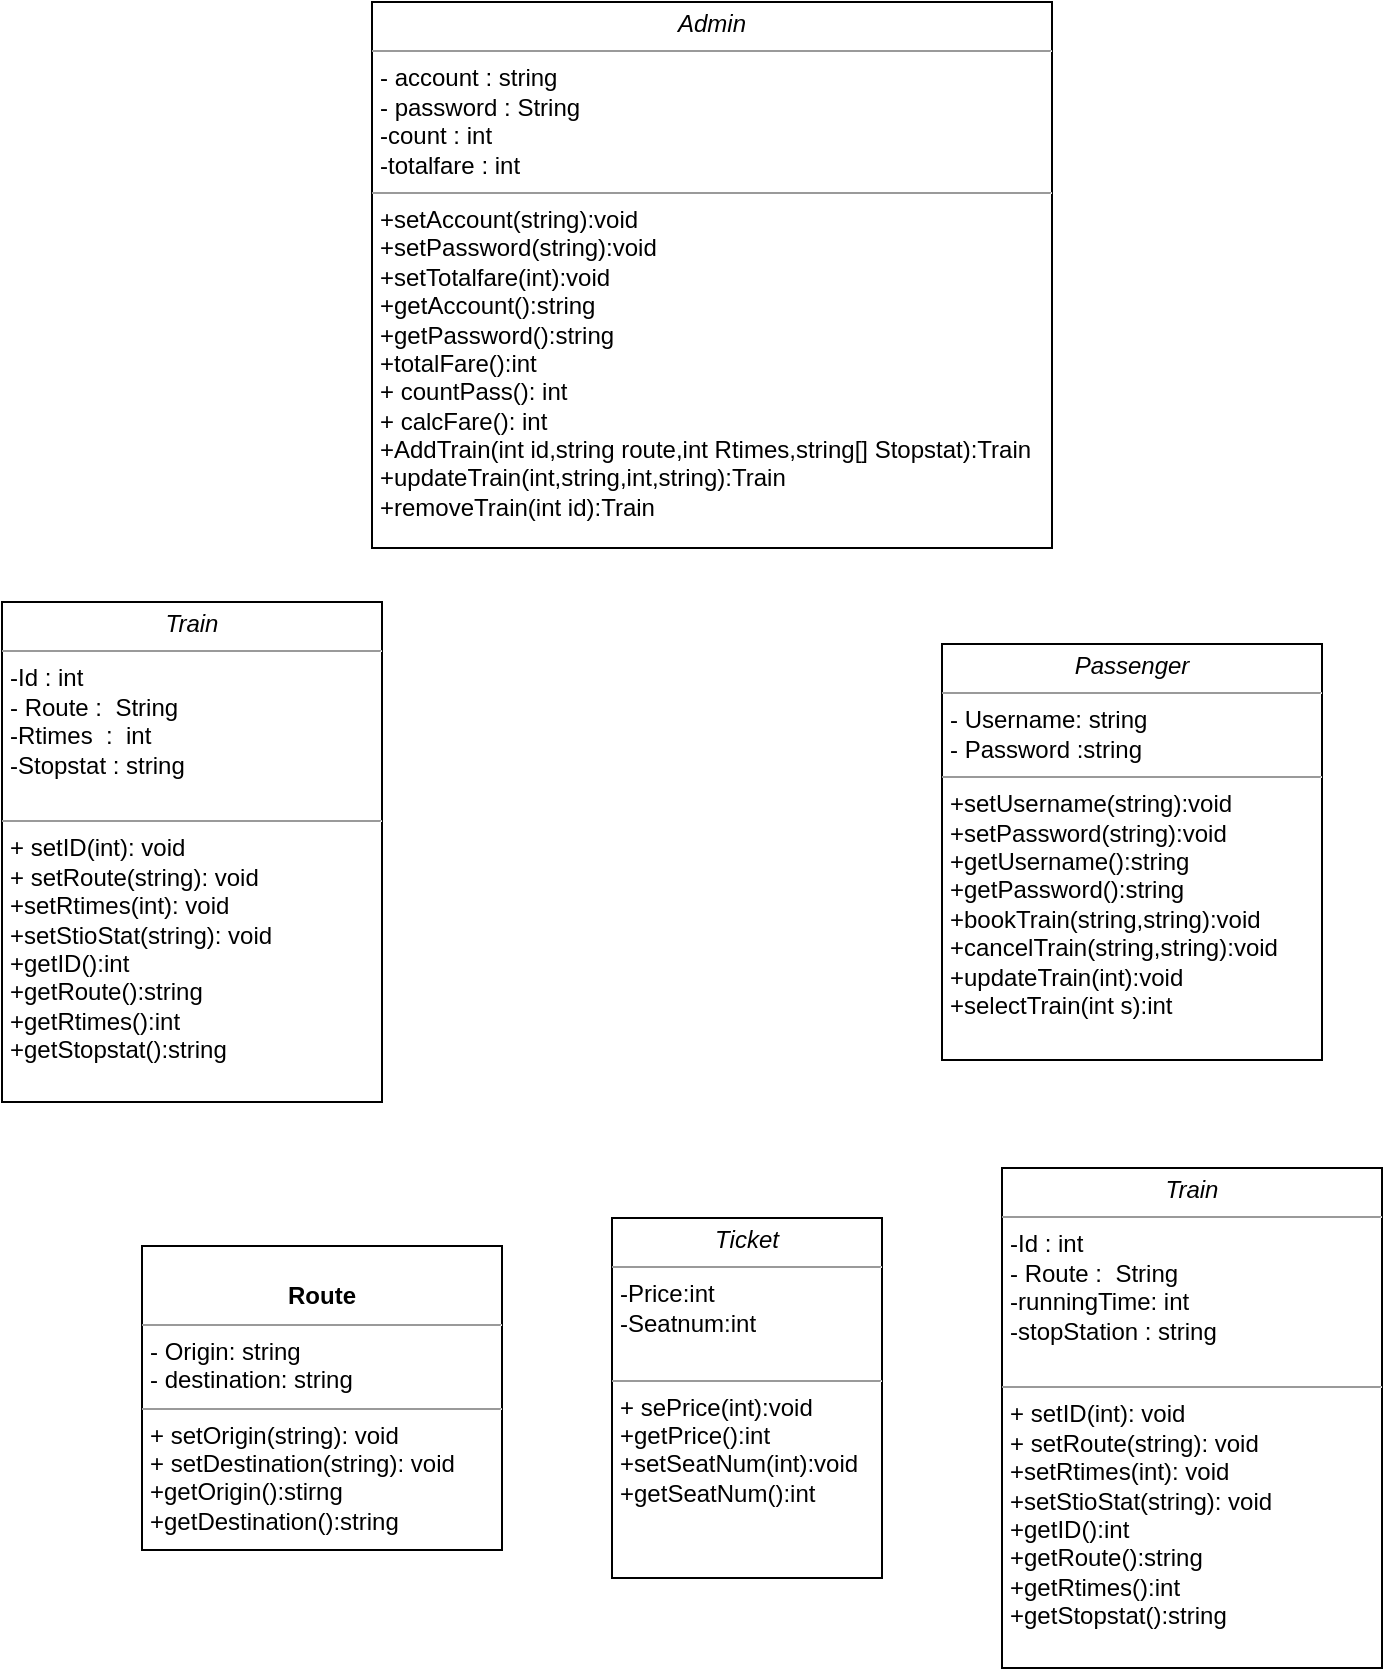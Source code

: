 <mxfile version="14.5.10" type="github">
  <diagram name="Page-1" id="c4acf3e9-155e-7222-9cf6-157b1a14988f">
    <mxGraphModel dx="1422" dy="705" grid="1" gridSize="10" guides="1" tooltips="1" connect="1" arrows="1" fold="1" page="1" pageScale="1" pageWidth="850" pageHeight="1100" background="#ffffff" math="0" shadow="0">
      <root>
        <mxCell id="0" />
        <mxCell id="1" parent="0" />
        <mxCell id="anllOv4tlyU12iNY40IZ-2" value="&lt;p style=&quot;margin: 0px ; margin-top: 4px ; text-align: center&quot;&gt;&lt;i&gt;Train&lt;/i&gt;&lt;/p&gt;&lt;hr size=&quot;1&quot;&gt;&lt;p style=&quot;margin: 0px ; margin-left: 4px&quot;&gt;-Id : int&lt;br&gt;- Route :&amp;nbsp; String&lt;/p&gt;&lt;p style=&quot;margin: 0px ; margin-left: 4px&quot;&gt;-Rtimes&amp;nbsp; :&amp;nbsp; int&lt;/p&gt;&lt;p style=&quot;margin: 0px ; margin-left: 4px&quot;&gt;-Stopstat : string&lt;/p&gt;&lt;p style=&quot;margin: 0px ; margin-left: 4px&quot;&gt;&lt;br&gt;&lt;/p&gt;&lt;hr size=&quot;1&quot;&gt;&lt;p style=&quot;margin: 0px ; margin-left: 4px&quot;&gt;+ setID(int): void&lt;br&gt;+ setRoute(string): void&lt;/p&gt;&lt;p style=&quot;margin: 0px ; margin-left: 4px&quot;&gt;+setRtimes(int): void&lt;/p&gt;&lt;p style=&quot;margin: 0px ; margin-left: 4px&quot;&gt;+setStioStat(string): void&lt;/p&gt;&lt;p style=&quot;margin: 0px ; margin-left: 4px&quot;&gt;+getID():int&lt;/p&gt;&lt;p style=&quot;margin: 0px ; margin-left: 4px&quot;&gt;+getRoute():string&lt;/p&gt;&lt;p style=&quot;margin: 0px ; margin-left: 4px&quot;&gt;+getRtimes():int&lt;/p&gt;&lt;p style=&quot;margin: 0px ; margin-left: 4px&quot;&gt;+getStopstat():string&lt;/p&gt;&lt;p style=&quot;margin: 0px ; margin-left: 4px&quot;&gt;&lt;br&gt;&lt;/p&gt;" style="verticalAlign=top;align=left;overflow=fill;fontSize=12;fontFamily=Helvetica;html=1;rounded=0;shadow=0;comic=0;labelBackgroundColor=none;strokeWidth=1" vertex="1" parent="1">
          <mxGeometry x="70" y="340" width="190" height="250" as="geometry" />
        </mxCell>
        <mxCell id="anllOv4tlyU12iNY40IZ-3" value="&lt;p style=&quot;margin: 0px ; margin-top: 4px ; text-align: center&quot;&gt;&lt;i&gt;Passenger&lt;/i&gt;&lt;br&gt;&lt;/p&gt;&lt;hr size=&quot;1&quot;&gt;&lt;p style=&quot;margin: 0px ; margin-left: 4px&quot;&gt;- Username: string&lt;br&gt;- Password :string&lt;/p&gt;&lt;hr size=&quot;1&quot;&gt;&lt;p style=&quot;margin: 0px ; margin-left: 4px&quot;&gt;+setUsername(string):void&lt;/p&gt;&lt;p style=&quot;margin: 0px ; margin-left: 4px&quot;&gt;+setPassword(string):void&lt;/p&gt;&lt;p style=&quot;margin: 0px ; margin-left: 4px&quot;&gt;+getUsername():string&lt;/p&gt;&lt;p style=&quot;margin: 0px ; margin-left: 4px&quot;&gt;+getPassword():string&lt;/p&gt;&lt;p style=&quot;margin: 0px ; margin-left: 4px&quot;&gt;+bookTrain(string,string):void&lt;/p&gt;&lt;p style=&quot;margin: 0px ; margin-left: 4px&quot;&gt;+cancelTrain(string,string):void&lt;/p&gt;&lt;p style=&quot;margin: 0px ; margin-left: 4px&quot;&gt;+updateTrain(int):void&lt;/p&gt;&lt;p style=&quot;margin: 0px ; margin-left: 4px&quot;&gt;+selectTrain(int s):int&lt;/p&gt;" style="verticalAlign=top;align=left;overflow=fill;fontSize=12;fontFamily=Helvetica;html=1;rounded=0;shadow=0;comic=0;labelBackgroundColor=none;strokeWidth=1" vertex="1" parent="1">
          <mxGeometry x="540" y="361" width="190" height="208" as="geometry" />
        </mxCell>
        <mxCell id="anllOv4tlyU12iNY40IZ-4" value="&lt;p style=&quot;margin: 0px ; margin-top: 4px ; text-align: center&quot;&gt;&lt;br&gt;&lt;b&gt;Route&lt;/b&gt;&lt;/p&gt;&lt;hr size=&quot;1&quot;&gt;&lt;p style=&quot;margin: 0px ; margin-left: 4px&quot;&gt;- Origin: string&lt;br&gt;- destination: string&lt;/p&gt;&lt;hr size=&quot;1&quot;&gt;&lt;p style=&quot;margin: 0px ; margin-left: 4px&quot;&gt;+ setOrigin(string): void&lt;br&gt;+ setDestination(string): void&lt;/p&gt;&lt;p style=&quot;margin: 0px ; margin-left: 4px&quot;&gt;+getOrigin():stirng&lt;/p&gt;&lt;p style=&quot;margin: 0px ; margin-left: 4px&quot;&gt;+getDestination():string&lt;/p&gt;&lt;p style=&quot;margin: 0px ; margin-left: 4px&quot;&gt;&lt;br&gt;&lt;/p&gt;" style="verticalAlign=top;align=left;overflow=fill;fontSize=12;fontFamily=Helvetica;html=1;rounded=0;shadow=0;comic=0;labelBackgroundColor=none;strokeWidth=1" vertex="1" parent="1">
          <mxGeometry x="140" y="662" width="180" height="152" as="geometry" />
        </mxCell>
        <mxCell id="anllOv4tlyU12iNY40IZ-5" value="Text" style="text;html=1;resizable=0;points=[];autosize=1;align=left;verticalAlign=top;spacingTop=-4;fontSize=10;fontFamily=Verdana;fontColor=#000000;" vertex="1" parent="1">
          <mxGeometry x="470" y="697" width="40" height="10" as="geometry" />
        </mxCell>
        <mxCell id="anllOv4tlyU12iNY40IZ-6" value="&lt;p style=&quot;margin: 0px ; margin-top: 4px ; text-align: center&quot;&gt;&lt;i&gt;Admin&lt;/i&gt;&lt;/p&gt;&lt;hr size=&quot;1&quot;&gt;&lt;p style=&quot;margin: 0px ; margin-left: 4px&quot;&gt;- account : string&lt;br&gt;- password : String&lt;/p&gt;&lt;p style=&quot;margin: 0px ; margin-left: 4px&quot;&gt;-count : int&lt;/p&gt;&lt;p style=&quot;margin: 0px ; margin-left: 4px&quot;&gt;-totalfare : int&lt;/p&gt;&lt;hr size=&quot;1&quot;&gt;&lt;p style=&quot;margin: 0px ; margin-left: 4px&quot;&gt;+setAccount(string):void&lt;/p&gt;&lt;p style=&quot;margin: 0px ; margin-left: 4px&quot;&gt;+setPassword(string):void&lt;/p&gt;&lt;p style=&quot;margin: 0px ; margin-left: 4px&quot;&gt;+setTotalfare(int):void&lt;/p&gt;&lt;p style=&quot;margin: 0px ; margin-left: 4px&quot;&gt;+getAccount():string&lt;/p&gt;&lt;p style=&quot;margin: 0px ; margin-left: 4px&quot;&gt;+getPassword():string&lt;/p&gt;&lt;p style=&quot;margin: 0px ; margin-left: 4px&quot;&gt;+totalFare():int&lt;/p&gt;&lt;p style=&quot;margin: 0px ; margin-left: 4px&quot;&gt;&lt;span&gt;+ countPass(): int&lt;/span&gt;&lt;br&gt;&lt;/p&gt;&lt;p style=&quot;margin: 0px ; margin-left: 4px&quot;&gt;+ calcFare(): int&lt;/p&gt;&lt;p style=&quot;margin: 0px ; margin-left: 4px&quot;&gt;+AddTrain(int id,string route,int Rtimes,string[] Stopstat):Train&lt;/p&gt;&lt;p style=&quot;margin: 0px ; margin-left: 4px&quot;&gt;+updateTrain(int,string,int,string):Train&lt;/p&gt;&lt;p style=&quot;margin: 0px ; margin-left: 4px&quot;&gt;+removeTrain(int id):Train&lt;/p&gt;" style="verticalAlign=top;align=left;overflow=fill;fontSize=12;fontFamily=Helvetica;html=1;rounded=0;shadow=0;comic=0;labelBackgroundColor=none;strokeWidth=1" vertex="1" parent="1">
          <mxGeometry x="255" y="40" width="340" height="273" as="geometry" />
        </mxCell>
        <mxCell id="anllOv4tlyU12iNY40IZ-7" value="&lt;p style=&quot;margin: 0px ; margin-top: 4px ; text-align: center&quot;&gt;&lt;i&gt;Train&lt;/i&gt;&lt;/p&gt;&lt;hr size=&quot;1&quot;&gt;&lt;p style=&quot;margin: 0px ; margin-left: 4px&quot;&gt;-Id : int&lt;br&gt;- Route :&amp;nbsp; String&lt;/p&gt;&lt;p style=&quot;margin: 0px ; margin-left: 4px&quot;&gt;-runningTime: int&lt;/p&gt;&lt;p style=&quot;margin: 0px ; margin-left: 4px&quot;&gt;-stopStation : string&lt;/p&gt;&lt;p style=&quot;margin: 0px ; margin-left: 4px&quot;&gt;&lt;br&gt;&lt;/p&gt;&lt;hr size=&quot;1&quot;&gt;&lt;p style=&quot;margin: 0px ; margin-left: 4px&quot;&gt;+ setID(int): void&lt;br&gt;+ setRoute(string): void&lt;/p&gt;&lt;p style=&quot;margin: 0px ; margin-left: 4px&quot;&gt;+setRtimes(int): void&lt;/p&gt;&lt;p style=&quot;margin: 0px ; margin-left: 4px&quot;&gt;+setStioStat(string): void&lt;/p&gt;&lt;p style=&quot;margin: 0px ; margin-left: 4px&quot;&gt;+getID():int&lt;/p&gt;&lt;p style=&quot;margin: 0px ; margin-left: 4px&quot;&gt;+getRoute():string&lt;/p&gt;&lt;p style=&quot;margin: 0px ; margin-left: 4px&quot;&gt;+getRtimes():int&lt;/p&gt;&lt;p style=&quot;margin: 0px ; margin-left: 4px&quot;&gt;+getStopstat():string&lt;/p&gt;&lt;p style=&quot;margin: 0px ; margin-left: 4px&quot;&gt;&lt;br&gt;&lt;/p&gt;" style="verticalAlign=top;align=left;overflow=fill;fontSize=12;fontFamily=Helvetica;html=1;rounded=0;shadow=0;comic=0;labelBackgroundColor=none;strokeWidth=1" vertex="1" parent="1">
          <mxGeometry x="570" y="623" width="190" height="250" as="geometry" />
        </mxCell>
        <mxCell id="anllOv4tlyU12iNY40IZ-8" value="&lt;p style=&quot;margin: 0px ; margin-top: 4px ; text-align: center&quot;&gt;&lt;i&gt;Ticket&lt;/i&gt;&lt;/p&gt;&lt;hr size=&quot;1&quot;&gt;&lt;p style=&quot;margin: 0px ; margin-left: 4px&quot;&gt;-Price:int&lt;/p&gt;&lt;p style=&quot;margin: 0px ; margin-left: 4px&quot;&gt;-Seatnum:int&lt;/p&gt;&lt;p style=&quot;margin: 0px ; margin-left: 4px&quot;&gt;&lt;br&gt;&lt;/p&gt;&lt;hr size=&quot;1&quot;&gt;&lt;p style=&quot;margin: 0px ; margin-left: 4px&quot;&gt;+ sePrice(int):void&lt;/p&gt;&lt;p style=&quot;margin: 0px ; margin-left: 4px&quot;&gt;+getPrice():int&lt;/p&gt;&lt;p style=&quot;margin: 0px ; margin-left: 4px&quot;&gt;+setSeatNum(int):void&lt;/p&gt;&lt;p style=&quot;margin: 0px ; margin-left: 4px&quot;&gt;+getSeatNum():int&lt;/p&gt;&lt;p style=&quot;margin: 0px ; margin-left: 4px&quot;&gt;&lt;br&gt;&lt;/p&gt;&lt;p style=&quot;margin: 0px ; margin-left: 4px&quot;&gt;&lt;br&gt;&lt;/p&gt;" style="verticalAlign=top;align=left;overflow=fill;fontSize=12;fontFamily=Helvetica;html=1;rounded=0;shadow=0;comic=0;labelBackgroundColor=none;strokeWidth=1" vertex="1" parent="1">
          <mxGeometry x="375" y="648" width="135" height="180" as="geometry" />
        </mxCell>
      </root>
    </mxGraphModel>
  </diagram>
</mxfile>
